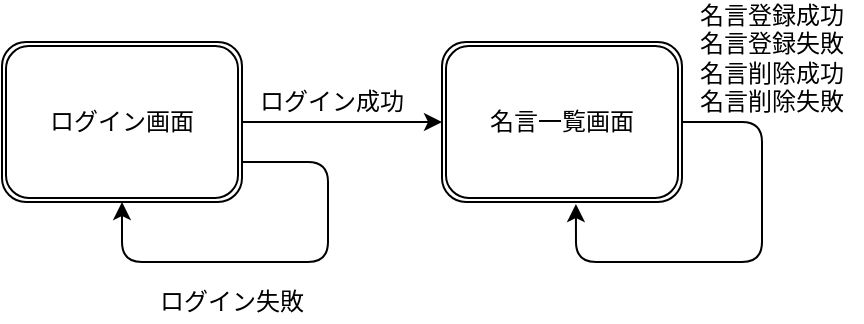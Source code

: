 <mxfile version="13.1.3">
    <diagram id="6hGFLwfOUW9BJ-s0fimq" name="Page-1">
        <mxGraphModel dx="1069" dy="677" grid="1" gridSize="10" guides="1" tooltips="1" connect="1" arrows="1" fold="1" page="1" pageScale="1" pageWidth="827" pageHeight="1169" math="0" shadow="0">
            <root>
                <mxCell id="0"/>
                <mxCell id="1" parent="0"/>
                <mxCell id="2" value="ログイン画面" style="shape=ext;double=1;rounded=1;whiteSpace=wrap;html=1;" vertex="1" parent="1">
                    <mxGeometry x="220" y="170" width="120" height="80" as="geometry"/>
                </mxCell>
                <mxCell id="3" value="名言一覧画面" style="shape=ext;double=1;rounded=1;whiteSpace=wrap;html=1;" vertex="1" parent="1">
                    <mxGeometry x="440" y="170" width="120" height="80" as="geometry"/>
                </mxCell>
                <mxCell id="4" value="" style="edgeStyle=elbowEdgeStyle;elbow=horizontal;endArrow=classic;html=1;exitX=1;exitY=0.5;exitDx=0;exitDy=0;entryX=0;entryY=0.5;entryDx=0;entryDy=0;" edge="1" parent="1" source="2" target="3">
                    <mxGeometry width="50" height="50" relative="1" as="geometry">
                        <mxPoint x="370" y="300" as="sourcePoint"/>
                        <mxPoint x="420" y="250" as="targetPoint"/>
                    </mxGeometry>
                </mxCell>
                <mxCell id="9" value="" style="edgeStyle=segmentEdgeStyle;endArrow=classic;html=1;exitX=1;exitY=0.5;exitDx=0;exitDy=0;entryX=0.558;entryY=1.013;entryDx=0;entryDy=0;entryPerimeter=0;" edge="1" parent="1" source="3" target="3">
                    <mxGeometry width="50" height="50" relative="1" as="geometry">
                        <mxPoint x="370" y="300" as="sourcePoint"/>
                        <mxPoint x="640" y="250" as="targetPoint"/>
                        <Array as="points">
                            <mxPoint x="600" y="210"/>
                            <mxPoint x="600" y="280"/>
                            <mxPoint x="507" y="280"/>
                        </Array>
                    </mxGeometry>
                </mxCell>
                <mxCell id="10" value="ログイン成功" style="text;html=1;strokeColor=none;fillColor=none;align=center;verticalAlign=middle;whiteSpace=wrap;rounded=0;" vertex="1" parent="1">
                    <mxGeometry x="340" y="190" width="90" height="20" as="geometry"/>
                </mxCell>
                <mxCell id="11" value="名言登録成功&lt;br&gt;名言登録失敗&lt;br&gt;名言削除成功&lt;br&gt;名言削除失敗" style="text;html=1;strokeColor=none;fillColor=none;align=center;verticalAlign=middle;whiteSpace=wrap;rounded=0;" vertex="1" parent="1">
                    <mxGeometry x="560" y="170" width="90" height="16" as="geometry"/>
                </mxCell>
                <mxCell id="12" value="" style="edgeStyle=segmentEdgeStyle;endArrow=classic;html=1;exitX=1;exitY=0.75;exitDx=0;exitDy=0;entryX=0.5;entryY=1;entryDx=0;entryDy=0;" edge="1" parent="1" source="2" target="2">
                    <mxGeometry width="50" height="50" relative="1" as="geometry">
                        <mxPoint x="343.04" y="210" as="sourcePoint"/>
                        <mxPoint x="290" y="251.04" as="targetPoint"/>
                        <Array as="points">
                            <mxPoint x="383" y="230"/>
                            <mxPoint x="383" y="280"/>
                            <mxPoint x="280" y="280"/>
                        </Array>
                    </mxGeometry>
                </mxCell>
                <mxCell id="13" value="ログイン失敗" style="text;html=1;strokeColor=none;fillColor=none;align=center;verticalAlign=middle;whiteSpace=wrap;rounded=0;" vertex="1" parent="1">
                    <mxGeometry x="290" y="290" width="90" height="20" as="geometry"/>
                </mxCell>
            </root>
        </mxGraphModel>
    </diagram>
</mxfile>